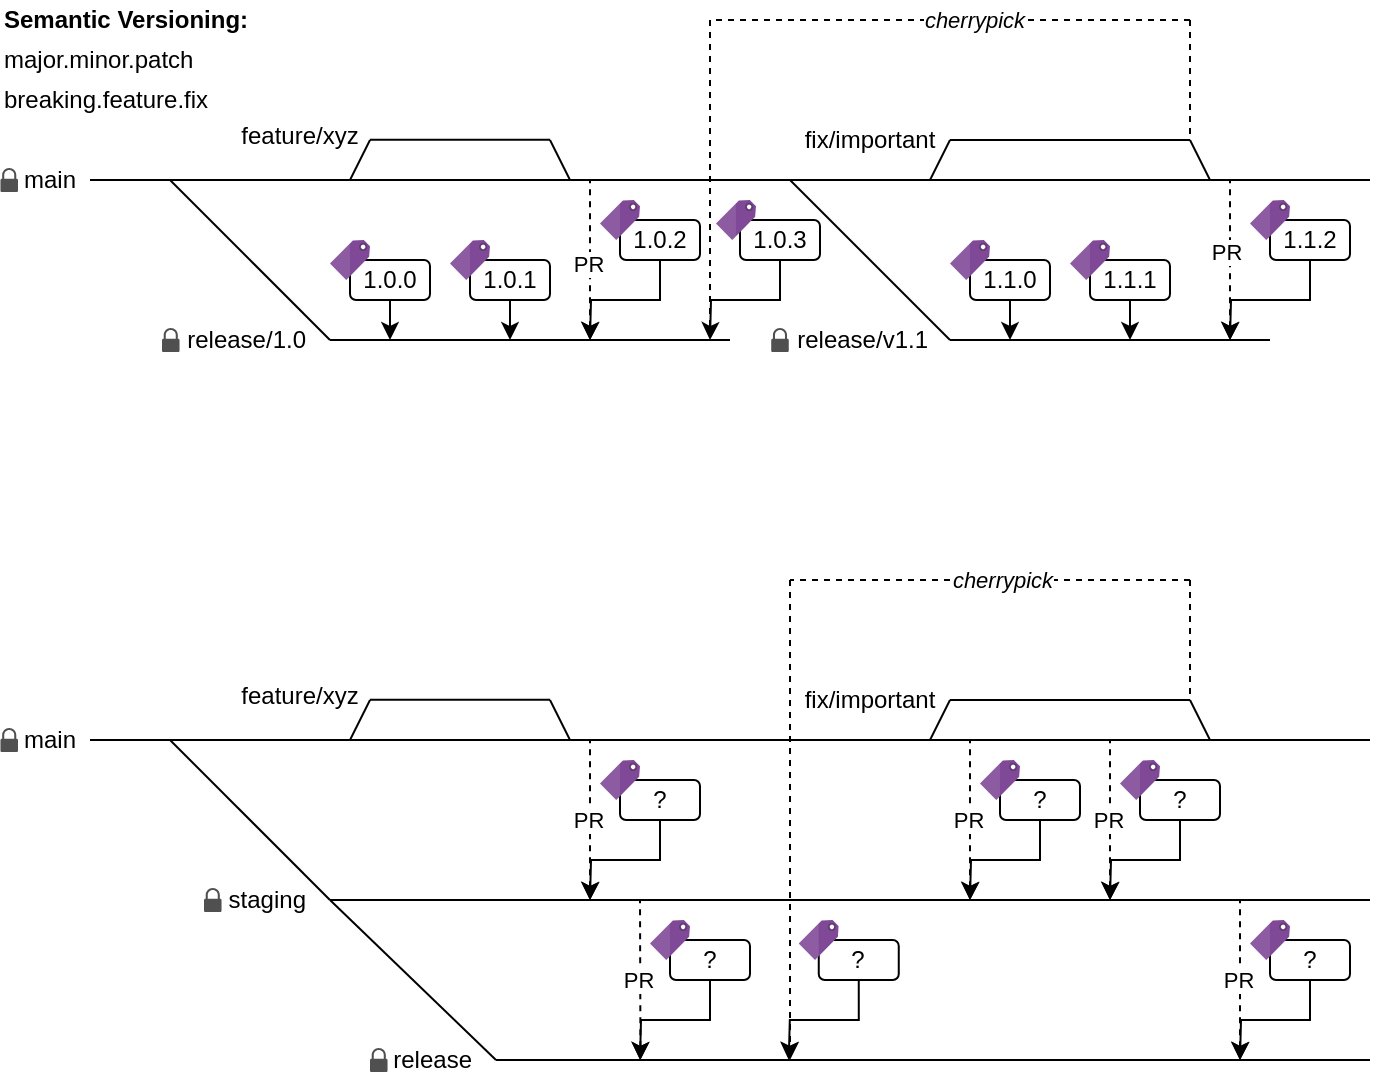 <mxfile>
    <diagram id="uMuDxD5DMnvc-1EqZ9Wu" name="Page-1">
        <mxGraphModel dx="1177" dy="947" grid="1" gridSize="10" guides="1" tooltips="1" connect="1" arrows="1" fold="1" page="1" pageScale="1" pageWidth="850" pageHeight="1100" math="0" shadow="0">
            <root>
                <mxCell id="0"/>
                <mxCell id="1" parent="0"/>
                <mxCell id="jTwdW5Tq-EGUHv7Ei33s-1" value="" style="endArrow=none;html=1;" parent="1" edge="1">
                    <mxGeometry width="50" height="50" relative="1" as="geometry">
                        <mxPoint x="160" y="440" as="sourcePoint"/>
                        <mxPoint x="800" y="440" as="targetPoint"/>
                    </mxGeometry>
                </mxCell>
                <mxCell id="jTwdW5Tq-EGUHv7Ei33s-2" value="main" style="text;html=1;strokeColor=none;fillColor=none;align=center;verticalAlign=middle;whiteSpace=wrap;rounded=0;" parent="1" vertex="1">
                    <mxGeometry x="120" y="430" width="40" height="20" as="geometry"/>
                </mxCell>
                <mxCell id="jTwdW5Tq-EGUHv7Ei33s-3" value="" style="endArrow=none;html=1;" parent="1" edge="1">
                    <mxGeometry width="50" height="50" relative="1" as="geometry">
                        <mxPoint x="200" y="440" as="sourcePoint"/>
                        <mxPoint x="280" y="520" as="targetPoint"/>
                    </mxGeometry>
                </mxCell>
                <mxCell id="jTwdW5Tq-EGUHv7Ei33s-4" value="" style="endArrow=none;html=1;" parent="1" edge="1">
                    <mxGeometry width="50" height="50" relative="1" as="geometry">
                        <mxPoint x="280" y="520" as="sourcePoint"/>
                        <mxPoint x="480" y="520" as="targetPoint"/>
                    </mxGeometry>
                </mxCell>
                <mxCell id="jTwdW5Tq-EGUHv7Ei33s-5" value="release/1.0" style="text;html=1;strokeColor=none;fillColor=none;align=right;verticalAlign=middle;whiteSpace=wrap;rounded=0;" parent="1" vertex="1">
                    <mxGeometry x="230" y="510" width="40" height="20" as="geometry"/>
                </mxCell>
                <mxCell id="jTwdW5Tq-EGUHv7Ei33s-6" value="" style="endArrow=none;html=1;" parent="1" edge="1">
                    <mxGeometry width="50" height="50" relative="1" as="geometry">
                        <mxPoint x="510" y="440" as="sourcePoint"/>
                        <mxPoint x="590" y="520" as="targetPoint"/>
                    </mxGeometry>
                </mxCell>
                <mxCell id="jTwdW5Tq-EGUHv7Ei33s-7" value="" style="endArrow=none;html=1;" parent="1" edge="1">
                    <mxGeometry width="50" height="50" relative="1" as="geometry">
                        <mxPoint x="590" y="520" as="sourcePoint"/>
                        <mxPoint x="750" y="520" as="targetPoint"/>
                    </mxGeometry>
                </mxCell>
                <mxCell id="jTwdW5Tq-EGUHv7Ei33s-8" value="release/v1.1" style="text;html=1;strokeColor=none;fillColor=none;align=right;verticalAlign=middle;whiteSpace=wrap;rounded=0;" parent="1" vertex="1">
                    <mxGeometry x="541.23" y="510" width="40" height="20" as="geometry"/>
                </mxCell>
                <mxCell id="jTwdW5Tq-EGUHv7Ei33s-9" value="major.minor.patch" style="text;html=1;strokeColor=none;fillColor=none;align=left;verticalAlign=middle;whiteSpace=wrap;rounded=0;" parent="1" vertex="1">
                    <mxGeometry x="115.23" y="370" width="120" height="20" as="geometry"/>
                </mxCell>
                <mxCell id="jTwdW5Tq-EGUHv7Ei33s-12" value="breaking.feature.fix" style="text;html=1;strokeColor=none;fillColor=none;align=left;verticalAlign=middle;whiteSpace=wrap;rounded=0;" parent="1" vertex="1">
                    <mxGeometry x="115.23" y="390" width="120" height="20" as="geometry"/>
                </mxCell>
                <mxCell id="jTwdW5Tq-EGUHv7Ei33s-18" style="edgeStyle=orthogonalEdgeStyle;rounded=0;orthogonalLoop=1;jettySize=auto;html=1;exitX=0.5;exitY=1;exitDx=0;exitDy=0;" parent="1" source="jTwdW5Tq-EGUHv7Ei33s-15" edge="1">
                    <mxGeometry relative="1" as="geometry">
                        <mxPoint x="310" y="520" as="targetPoint"/>
                    </mxGeometry>
                </mxCell>
                <mxCell id="jTwdW5Tq-EGUHv7Ei33s-15" value="1.0.0" style="rounded=1;whiteSpace=wrap;html=1;" parent="1" vertex="1">
                    <mxGeometry x="290" y="480" width="40" height="20" as="geometry"/>
                </mxCell>
                <mxCell id="jTwdW5Tq-EGUHv7Ei33s-19" style="edgeStyle=orthogonalEdgeStyle;rounded=0;orthogonalLoop=1;jettySize=auto;html=1;exitX=0.5;exitY=1;exitDx=0;exitDy=0;" parent="1" source="jTwdW5Tq-EGUHv7Ei33s-16" edge="1">
                    <mxGeometry relative="1" as="geometry">
                        <mxPoint x="370" y="520" as="targetPoint"/>
                    </mxGeometry>
                </mxCell>
                <mxCell id="jTwdW5Tq-EGUHv7Ei33s-16" value="1.0.1" style="rounded=1;whiteSpace=wrap;html=1;" parent="1" vertex="1">
                    <mxGeometry x="350" y="480" width="40" height="20" as="geometry"/>
                </mxCell>
                <mxCell id="jTwdW5Tq-EGUHv7Ei33s-46" style="edgeStyle=orthogonalEdgeStyle;rounded=0;orthogonalLoop=1;jettySize=auto;html=1;exitX=0.5;exitY=1;exitDx=0;exitDy=0;startArrow=none;startFill=0;endArrow=classic;endFill=1;strokeWidth=1;" parent="1" source="jTwdW5Tq-EGUHv7Ei33s-17" edge="1">
                    <mxGeometry relative="1" as="geometry">
                        <mxPoint x="410" y="520" as="targetPoint"/>
                    </mxGeometry>
                </mxCell>
                <mxCell id="jTwdW5Tq-EGUHv7Ei33s-17" value="1.0.2" style="rounded=1;whiteSpace=wrap;html=1;" parent="1" vertex="1">
                    <mxGeometry x="425" y="460" width="40" height="20" as="geometry"/>
                </mxCell>
                <mxCell id="jTwdW5Tq-EGUHv7Ei33s-24" style="edgeStyle=orthogonalEdgeStyle;rounded=0;orthogonalLoop=1;jettySize=auto;html=1;exitX=0.5;exitY=1;exitDx=0;exitDy=0;" parent="1" source="jTwdW5Tq-EGUHv7Ei33s-21" edge="1">
                    <mxGeometry relative="1" as="geometry">
                        <mxPoint x="620" y="520" as="targetPoint"/>
                    </mxGeometry>
                </mxCell>
                <mxCell id="jTwdW5Tq-EGUHv7Ei33s-21" value="1.1.0" style="rounded=1;whiteSpace=wrap;html=1;" parent="1" vertex="1">
                    <mxGeometry x="600" y="480" width="40" height="20" as="geometry"/>
                </mxCell>
                <mxCell id="jTwdW5Tq-EGUHv7Ei33s-25" style="edgeStyle=orthogonalEdgeStyle;rounded=0;orthogonalLoop=1;jettySize=auto;html=1;exitX=0.5;exitY=1;exitDx=0;exitDy=0;" parent="1" source="jTwdW5Tq-EGUHv7Ei33s-22" edge="1">
                    <mxGeometry relative="1" as="geometry">
                        <mxPoint x="680" y="520" as="targetPoint"/>
                    </mxGeometry>
                </mxCell>
                <mxCell id="jTwdW5Tq-EGUHv7Ei33s-22" value="1.1.1" style="rounded=1;whiteSpace=wrap;html=1;" parent="1" vertex="1">
                    <mxGeometry x="660" y="480" width="40" height="20" as="geometry"/>
                </mxCell>
                <mxCell id="jTwdW5Tq-EGUHv7Ei33s-49" style="edgeStyle=orthogonalEdgeStyle;rounded=0;orthogonalLoop=1;jettySize=auto;html=1;exitX=0.5;exitY=1;exitDx=0;exitDy=0;startArrow=none;startFill=0;endArrow=classic;endFill=1;strokeWidth=1;" parent="1" source="jTwdW5Tq-EGUHv7Ei33s-23" edge="1">
                    <mxGeometry relative="1" as="geometry">
                        <mxPoint x="730" y="520" as="targetPoint"/>
                    </mxGeometry>
                </mxCell>
                <mxCell id="jTwdW5Tq-EGUHv7Ei33s-23" value="1.1.2" style="rounded=1;whiteSpace=wrap;html=1;" parent="1" vertex="1">
                    <mxGeometry x="750" y="460" width="40" height="20" as="geometry"/>
                </mxCell>
                <mxCell id="jTwdW5Tq-EGUHv7Ei33s-28" value="" style="endArrow=none;html=1;strokeWidth=1;" parent="1" edge="1">
                    <mxGeometry width="50" height="50" relative="1" as="geometry">
                        <mxPoint x="290" y="440" as="sourcePoint"/>
                        <mxPoint x="300" y="420" as="targetPoint"/>
                    </mxGeometry>
                </mxCell>
                <mxCell id="jTwdW5Tq-EGUHv7Ei33s-29" value="" style="endArrow=none;html=1;strokeWidth=1;" parent="1" edge="1">
                    <mxGeometry width="50" height="50" relative="1" as="geometry">
                        <mxPoint x="300" y="419.9" as="sourcePoint"/>
                        <mxPoint x="390" y="419.9" as="targetPoint"/>
                    </mxGeometry>
                </mxCell>
                <mxCell id="jTwdW5Tq-EGUHv7Ei33s-30" value="feature/xyz" style="text;html=1;strokeColor=none;fillColor=none;align=center;verticalAlign=middle;whiteSpace=wrap;rounded=0;" parent="1" vertex="1">
                    <mxGeometry x="245.23" y="408" width="40" height="20" as="geometry"/>
                </mxCell>
                <mxCell id="jTwdW5Tq-EGUHv7Ei33s-31" value="" style="endArrow=none;html=1;strokeWidth=1;" parent="1" edge="1">
                    <mxGeometry width="50" height="50" relative="1" as="geometry">
                        <mxPoint x="400" y="440" as="sourcePoint"/>
                        <mxPoint x="390" y="420" as="targetPoint"/>
                    </mxGeometry>
                </mxCell>
                <mxCell id="jTwdW5Tq-EGUHv7Ei33s-33" value="" style="endArrow=none;dashed=1;html=1;strokeWidth=1;startArrow=classic;startFill=1;" parent="1" edge="1">
                    <mxGeometry width="50" height="50" relative="1" as="geometry">
                        <mxPoint x="410" y="520" as="sourcePoint"/>
                        <mxPoint x="410" y="440" as="targetPoint"/>
                    </mxGeometry>
                </mxCell>
                <mxCell id="jTwdW5Tq-EGUHv7Ei33s-34" value="PR" style="edgeLabel;html=1;align=center;verticalAlign=middle;resizable=0;points=[];" parent="jTwdW5Tq-EGUHv7Ei33s-33" vertex="1" connectable="0">
                    <mxGeometry x="-0.045" y="1" relative="1" as="geometry">
                        <mxPoint as="offset"/>
                    </mxGeometry>
                </mxCell>
                <mxCell id="jTwdW5Tq-EGUHv7Ei33s-35" value="" style="endArrow=none;html=1;strokeWidth=1;" parent="1" edge="1">
                    <mxGeometry width="50" height="50" relative="1" as="geometry">
                        <mxPoint x="580" y="440" as="sourcePoint"/>
                        <mxPoint x="590" y="420" as="targetPoint"/>
                    </mxGeometry>
                </mxCell>
                <mxCell id="jTwdW5Tq-EGUHv7Ei33s-36" value="fix/important" style="text;html=1;strokeColor=none;fillColor=none;align=center;verticalAlign=middle;whiteSpace=wrap;rounded=0;" parent="1" vertex="1">
                    <mxGeometry x="530" y="410" width="40" height="20" as="geometry"/>
                </mxCell>
                <mxCell id="jTwdW5Tq-EGUHv7Ei33s-37" value="" style="endArrow=none;html=1;strokeWidth=1;" parent="1" edge="1">
                    <mxGeometry width="50" height="50" relative="1" as="geometry">
                        <mxPoint x="590" y="420" as="sourcePoint"/>
                        <mxPoint x="710" y="420" as="targetPoint"/>
                    </mxGeometry>
                </mxCell>
                <mxCell id="jTwdW5Tq-EGUHv7Ei33s-38" value="" style="endArrow=none;html=1;strokeWidth=1;" parent="1" edge="1">
                    <mxGeometry width="50" height="50" relative="1" as="geometry">
                        <mxPoint x="720" y="440" as="sourcePoint"/>
                        <mxPoint x="710" y="420" as="targetPoint"/>
                    </mxGeometry>
                </mxCell>
                <mxCell id="jTwdW5Tq-EGUHv7Ei33s-39" value="" style="endArrow=none;dashed=1;html=1;strokeWidth=1;startArrow=classic;startFill=1;" parent="1" edge="1">
                    <mxGeometry width="50" height="50" relative="1" as="geometry">
                        <mxPoint x="730" y="520" as="sourcePoint"/>
                        <mxPoint x="730" y="440" as="targetPoint"/>
                    </mxGeometry>
                </mxCell>
                <mxCell id="jTwdW5Tq-EGUHv7Ei33s-45" value="PR" style="edgeLabel;html=1;align=center;verticalAlign=middle;resizable=0;points=[];" parent="jTwdW5Tq-EGUHv7Ei33s-39" vertex="1" connectable="0">
                    <mxGeometry x="0.095" y="2" relative="1" as="geometry">
                        <mxPoint as="offset"/>
                    </mxGeometry>
                </mxCell>
                <mxCell id="jTwdW5Tq-EGUHv7Ei33s-40" value="" style="endArrow=none;dashed=1;html=1;strokeWidth=1;" parent="1" edge="1">
                    <mxGeometry width="50" height="50" relative="1" as="geometry">
                        <mxPoint x="710" y="360" as="sourcePoint"/>
                        <mxPoint x="710" y="420" as="targetPoint"/>
                    </mxGeometry>
                </mxCell>
                <mxCell id="jTwdW5Tq-EGUHv7Ei33s-42" value="" style="endArrow=none;dashed=1;html=1;strokeWidth=1;" parent="1" edge="1">
                    <mxGeometry width="50" height="50" relative="1" as="geometry">
                        <mxPoint x="710" y="360" as="sourcePoint"/>
                        <mxPoint x="470" y="360" as="targetPoint"/>
                    </mxGeometry>
                </mxCell>
                <mxCell id="jTwdW5Tq-EGUHv7Ei33s-43" value="cherrypick" style="edgeLabel;html=1;align=center;verticalAlign=middle;resizable=0;points=[];fontStyle=2" parent="jTwdW5Tq-EGUHv7Ei33s-42" vertex="1" connectable="0">
                    <mxGeometry x="-0.287" relative="1" as="geometry">
                        <mxPoint x="-22.4" as="offset"/>
                    </mxGeometry>
                </mxCell>
                <mxCell id="jTwdW5Tq-EGUHv7Ei33s-44" value="" style="endArrow=none;dashed=1;html=1;strokeWidth=1;" parent="1" edge="1">
                    <mxGeometry width="50" height="50" relative="1" as="geometry">
                        <mxPoint x="470" y="360" as="sourcePoint"/>
                        <mxPoint x="470" y="520" as="targetPoint"/>
                    </mxGeometry>
                </mxCell>
                <mxCell id="jTwdW5Tq-EGUHv7Ei33s-48" style="edgeStyle=orthogonalEdgeStyle;rounded=0;orthogonalLoop=1;jettySize=auto;html=1;exitX=0.5;exitY=1;exitDx=0;exitDy=0;startArrow=none;startFill=0;endArrow=classic;endFill=1;strokeWidth=1;" parent="1" source="jTwdW5Tq-EGUHv7Ei33s-47" edge="1">
                    <mxGeometry relative="1" as="geometry">
                        <mxPoint x="470" y="520" as="targetPoint"/>
                    </mxGeometry>
                </mxCell>
                <mxCell id="jTwdW5Tq-EGUHv7Ei33s-47" value="1.0.3" style="rounded=1;whiteSpace=wrap;html=1;" parent="1" vertex="1">
                    <mxGeometry x="485" y="460" width="40" height="20" as="geometry"/>
                </mxCell>
                <mxCell id="jTwdW5Tq-EGUHv7Ei33s-50" value="" style="pointerEvents=1;shadow=0;dashed=0;html=1;strokeColor=none;fillColor=#505050;labelPosition=center;verticalLabelPosition=bottom;verticalAlign=top;outlineConnect=0;align=center;shape=mxgraph.office.security.lock_protected;" parent="1" vertex="1">
                    <mxGeometry x="196.0" y="514" width="8.77" height="12" as="geometry"/>
                </mxCell>
                <mxCell id="jTwdW5Tq-EGUHv7Ei33s-51" value="" style="pointerEvents=1;shadow=0;dashed=0;html=1;strokeColor=none;fillColor=#505050;labelPosition=center;verticalLabelPosition=bottom;verticalAlign=top;outlineConnect=0;align=center;shape=mxgraph.office.security.lock_protected;" parent="1" vertex="1">
                    <mxGeometry x="500.61" y="514" width="8.77" height="12" as="geometry"/>
                </mxCell>
                <mxCell id="jTwdW5Tq-EGUHv7Ei33s-52" value="" style="pointerEvents=1;shadow=0;dashed=0;html=1;strokeColor=none;fillColor=#505050;labelPosition=center;verticalLabelPosition=bottom;verticalAlign=top;outlineConnect=0;align=center;shape=mxgraph.office.security.lock_protected;" parent="1" vertex="1">
                    <mxGeometry x="115.23" y="434" width="8.77" height="12" as="geometry"/>
                </mxCell>
                <mxCell id="jTwdW5Tq-EGUHv7Ei33s-53" value="&lt;b&gt;Semantic Versioning:&lt;/b&gt;" style="text;html=1;strokeColor=none;fillColor=none;align=left;verticalAlign=middle;whiteSpace=wrap;rounded=0;" parent="1" vertex="1">
                    <mxGeometry x="115.23" y="350" width="130" height="20" as="geometry"/>
                </mxCell>
                <mxCell id="jTwdW5Tq-EGUHv7Ei33s-56" value="" style="aspect=fixed;html=1;points=[];align=center;image;fontSize=12;image=img/lib/mscae/Tag.svg;" parent="1" vertex="1">
                    <mxGeometry x="340" y="470" width="20" height="20" as="geometry"/>
                </mxCell>
                <mxCell id="jTwdW5Tq-EGUHv7Ei33s-57" value="" style="aspect=fixed;html=1;points=[];align=center;image;fontSize=12;image=img/lib/mscae/Tag.svg;" parent="1" vertex="1">
                    <mxGeometry x="280" y="470" width="20" height="20" as="geometry"/>
                </mxCell>
                <mxCell id="jTwdW5Tq-EGUHv7Ei33s-58" value="" style="aspect=fixed;html=1;points=[];align=center;image;fontSize=12;image=img/lib/mscae/Tag.svg;" parent="1" vertex="1">
                    <mxGeometry x="415" y="450" width="20" height="20" as="geometry"/>
                </mxCell>
                <mxCell id="jTwdW5Tq-EGUHv7Ei33s-59" value="" style="aspect=fixed;html=1;points=[];align=center;image;fontSize=12;image=img/lib/mscae/Tag.svg;" parent="1" vertex="1">
                    <mxGeometry x="473" y="450" width="20" height="20" as="geometry"/>
                </mxCell>
                <mxCell id="jTwdW5Tq-EGUHv7Ei33s-62" value="" style="aspect=fixed;html=1;points=[];align=center;image;fontSize=12;image=img/lib/mscae/Tag.svg;" parent="1" vertex="1">
                    <mxGeometry x="590" y="470" width="20" height="20" as="geometry"/>
                </mxCell>
                <mxCell id="jTwdW5Tq-EGUHv7Ei33s-63" value="" style="aspect=fixed;html=1;points=[];align=center;image;fontSize=12;image=img/lib/mscae/Tag.svg;" parent="1" vertex="1">
                    <mxGeometry x="650" y="470" width="20" height="20" as="geometry"/>
                </mxCell>
                <mxCell id="jTwdW5Tq-EGUHv7Ei33s-64" value="" style="aspect=fixed;html=1;points=[];align=center;image;fontSize=12;image=img/lib/mscae/Tag.svg;" parent="1" vertex="1">
                    <mxGeometry x="740" y="450" width="20" height="20" as="geometry"/>
                </mxCell>
                <mxCell id="2" value="" style="endArrow=none;html=1;" parent="1" edge="1">
                    <mxGeometry width="50" height="50" relative="1" as="geometry">
                        <mxPoint x="160.0" y="720.0" as="sourcePoint"/>
                        <mxPoint x="800" y="720.0" as="targetPoint"/>
                    </mxGeometry>
                </mxCell>
                <mxCell id="3" value="main" style="text;html=1;strokeColor=none;fillColor=none;align=center;verticalAlign=middle;whiteSpace=wrap;rounded=0;" parent="1" vertex="1">
                    <mxGeometry x="120" y="710" width="40" height="20" as="geometry"/>
                </mxCell>
                <mxCell id="4" value="" style="endArrow=none;html=1;" parent="1" edge="1">
                    <mxGeometry width="50" height="50" relative="1" as="geometry">
                        <mxPoint x="200.0" y="720.0" as="sourcePoint"/>
                        <mxPoint x="280" y="800" as="targetPoint"/>
                    </mxGeometry>
                </mxCell>
                <mxCell id="5" value="" style="endArrow=none;html=1;" parent="1" edge="1">
                    <mxGeometry width="50" height="50" relative="1" as="geometry">
                        <mxPoint x="280" y="800" as="sourcePoint"/>
                        <mxPoint x="800" y="800" as="targetPoint"/>
                    </mxGeometry>
                </mxCell>
                <mxCell id="6" value="staging" style="text;html=1;strokeColor=none;fillColor=none;align=right;verticalAlign=middle;whiteSpace=wrap;rounded=0;" parent="1" vertex="1">
                    <mxGeometry x="230" y="790" width="40" height="20" as="geometry"/>
                </mxCell>
                <mxCell id="24" value="" style="endArrow=none;html=1;strokeWidth=1;" parent="1" edge="1">
                    <mxGeometry width="50" height="50" relative="1" as="geometry">
                        <mxPoint x="290.0" y="720.0" as="sourcePoint"/>
                        <mxPoint x="300.0" y="700.0" as="targetPoint"/>
                    </mxGeometry>
                </mxCell>
                <mxCell id="25" value="" style="endArrow=none;html=1;strokeWidth=1;" parent="1" edge="1">
                    <mxGeometry width="50" height="50" relative="1" as="geometry">
                        <mxPoint x="300.0" y="699.9" as="sourcePoint"/>
                        <mxPoint x="390.0" y="699.9" as="targetPoint"/>
                    </mxGeometry>
                </mxCell>
                <mxCell id="26" value="feature/xyz" style="text;html=1;strokeColor=none;fillColor=none;align=center;verticalAlign=middle;whiteSpace=wrap;rounded=0;" parent="1" vertex="1">
                    <mxGeometry x="245.23" y="688" width="40" height="20" as="geometry"/>
                </mxCell>
                <mxCell id="27" value="" style="endArrow=none;html=1;strokeWidth=1;" parent="1" edge="1">
                    <mxGeometry width="50" height="50" relative="1" as="geometry">
                        <mxPoint x="400.0" y="720.0" as="sourcePoint"/>
                        <mxPoint x="390.0" y="700.0" as="targetPoint"/>
                    </mxGeometry>
                </mxCell>
                <mxCell id="28" value="" style="endArrow=none;dashed=1;html=1;strokeWidth=1;startArrow=classic;startFill=1;" parent="1" edge="1">
                    <mxGeometry width="50" height="50" relative="1" as="geometry">
                        <mxPoint x="410" y="800" as="sourcePoint"/>
                        <mxPoint x="410.0" y="720.0" as="targetPoint"/>
                    </mxGeometry>
                </mxCell>
                <mxCell id="29" value="PR" style="edgeLabel;html=1;align=center;verticalAlign=middle;resizable=0;points=[];" parent="28" vertex="1" connectable="0">
                    <mxGeometry x="-0.045" y="1" relative="1" as="geometry">
                        <mxPoint y="-2" as="offset"/>
                    </mxGeometry>
                </mxCell>
                <mxCell id="30" value="" style="endArrow=none;html=1;strokeWidth=1;" parent="1" edge="1">
                    <mxGeometry width="50" height="50" relative="1" as="geometry">
                        <mxPoint x="580" y="720.0" as="sourcePoint"/>
                        <mxPoint x="590" y="700.0" as="targetPoint"/>
                    </mxGeometry>
                </mxCell>
                <mxCell id="31" value="fix/important" style="text;html=1;strokeColor=none;fillColor=none;align=center;verticalAlign=middle;whiteSpace=wrap;rounded=0;" parent="1" vertex="1">
                    <mxGeometry x="530" y="690" width="40" height="20" as="geometry"/>
                </mxCell>
                <mxCell id="32" value="" style="endArrow=none;html=1;strokeWidth=1;" parent="1" edge="1">
                    <mxGeometry width="50" height="50" relative="1" as="geometry">
                        <mxPoint x="590" y="700.0" as="sourcePoint"/>
                        <mxPoint x="710" y="700.0" as="targetPoint"/>
                    </mxGeometry>
                </mxCell>
                <mxCell id="33" value="" style="endArrow=none;html=1;strokeWidth=1;" parent="1" edge="1">
                    <mxGeometry width="50" height="50" relative="1" as="geometry">
                        <mxPoint x="720" y="720.0" as="sourcePoint"/>
                        <mxPoint x="710" y="700.0" as="targetPoint"/>
                    </mxGeometry>
                </mxCell>
                <mxCell id="36" value="" style="endArrow=none;dashed=1;html=1;strokeWidth=1;" parent="1" edge="1">
                    <mxGeometry width="50" height="50" relative="1" as="geometry">
                        <mxPoint x="710" y="640.0" as="sourcePoint"/>
                        <mxPoint x="710" y="700.0" as="targetPoint"/>
                    </mxGeometry>
                </mxCell>
                <mxCell id="37" value="" style="endArrow=none;dashed=1;html=1;strokeWidth=1;" parent="1" edge="1">
                    <mxGeometry width="50" height="50" relative="1" as="geometry">
                        <mxPoint x="710" y="640.0" as="sourcePoint"/>
                        <mxPoint x="510" y="640" as="targetPoint"/>
                    </mxGeometry>
                </mxCell>
                <mxCell id="38" value="cherrypick" style="edgeLabel;html=1;align=center;verticalAlign=middle;resizable=0;points=[];fontStyle=2" parent="37" vertex="1" connectable="0">
                    <mxGeometry x="-0.287" relative="1" as="geometry">
                        <mxPoint x="-22.4" as="offset"/>
                    </mxGeometry>
                </mxCell>
                <mxCell id="39" value="" style="endArrow=classic;dashed=1;html=1;strokeWidth=1;endFill=1;" parent="1" edge="1">
                    <mxGeometry width="50" height="50" relative="1" as="geometry">
                        <mxPoint x="510" y="640" as="sourcePoint"/>
                        <mxPoint x="510" y="880" as="targetPoint"/>
                    </mxGeometry>
                </mxCell>
                <mxCell id="42" value="" style="pointerEvents=1;shadow=0;dashed=0;html=1;strokeColor=none;fillColor=#505050;labelPosition=center;verticalLabelPosition=bottom;verticalAlign=top;outlineConnect=0;align=center;shape=mxgraph.office.security.lock_protected;" parent="1" vertex="1">
                    <mxGeometry x="217.0" y="794" width="8.77" height="12" as="geometry"/>
                </mxCell>
                <mxCell id="44" value="" style="pointerEvents=1;shadow=0;dashed=0;html=1;strokeColor=none;fillColor=#505050;labelPosition=center;verticalLabelPosition=bottom;verticalAlign=top;outlineConnect=0;align=center;shape=mxgraph.office.security.lock_protected;" parent="1" vertex="1">
                    <mxGeometry x="115.23" y="714" width="8.77" height="12" as="geometry"/>
                </mxCell>
                <mxCell id="54" value="" style="endArrow=none;html=1;" parent="1" edge="1">
                    <mxGeometry width="50" height="50" relative="1" as="geometry">
                        <mxPoint x="280" y="800" as="sourcePoint"/>
                        <mxPoint x="363" y="880" as="targetPoint"/>
                    </mxGeometry>
                </mxCell>
                <mxCell id="55" value="" style="endArrow=none;html=1;" parent="1" edge="1">
                    <mxGeometry width="50" height="50" relative="1" as="geometry">
                        <mxPoint x="363" y="880" as="sourcePoint"/>
                        <mxPoint x="800" y="880" as="targetPoint"/>
                    </mxGeometry>
                </mxCell>
                <mxCell id="56" value="release" style="text;html=1;strokeColor=none;fillColor=none;align=right;verticalAlign=middle;whiteSpace=wrap;rounded=0;" parent="1" vertex="1">
                    <mxGeometry x="313" y="870" width="40" height="20" as="geometry"/>
                </mxCell>
                <mxCell id="57" value="" style="pointerEvents=1;shadow=0;dashed=0;html=1;strokeColor=none;fillColor=#505050;labelPosition=center;verticalLabelPosition=bottom;verticalAlign=top;outlineConnect=0;align=center;shape=mxgraph.office.security.lock_protected;" parent="1" vertex="1">
                    <mxGeometry x="300.0" y="874" width="8.77" height="12" as="geometry"/>
                </mxCell>
                <mxCell id="58" value="" style="endArrow=none;dashed=1;html=1;strokeWidth=1;startArrow=classic;startFill=1;" parent="1" edge="1">
                    <mxGeometry width="50" height="50" relative="1" as="geometry">
                        <mxPoint x="435.24" y="880" as="sourcePoint"/>
                        <mxPoint x="435.0" y="800.0" as="targetPoint"/>
                    </mxGeometry>
                </mxCell>
                <mxCell id="59" value="PR" style="edgeLabel;html=1;align=center;verticalAlign=middle;resizable=0;points=[];" parent="58" vertex="1" connectable="0">
                    <mxGeometry x="-0.045" y="1" relative="1" as="geometry">
                        <mxPoint y="-2" as="offset"/>
                    </mxGeometry>
                </mxCell>
                <mxCell id="65" value="" style="endArrow=none;dashed=1;html=1;strokeWidth=1;startArrow=classic;startFill=1;" parent="1" edge="1">
                    <mxGeometry width="50" height="50" relative="1" as="geometry">
                        <mxPoint x="600" y="800" as="sourcePoint"/>
                        <mxPoint x="600.0" y="720.0" as="targetPoint"/>
                    </mxGeometry>
                </mxCell>
                <mxCell id="66" value="PR" style="edgeLabel;html=1;align=center;verticalAlign=middle;resizable=0;points=[];" parent="65" vertex="1" connectable="0">
                    <mxGeometry x="-0.045" y="1" relative="1" as="geometry">
                        <mxPoint y="-2" as="offset"/>
                    </mxGeometry>
                </mxCell>
                <mxCell id="67" value="" style="endArrow=none;dashed=1;html=1;strokeWidth=1;startArrow=classic;startFill=1;" parent="1" edge="1">
                    <mxGeometry width="50" height="50" relative="1" as="geometry">
                        <mxPoint x="735" y="880" as="sourcePoint"/>
                        <mxPoint x="735.0" y="800.0" as="targetPoint"/>
                    </mxGeometry>
                </mxCell>
                <mxCell id="68" value="PR" style="edgeLabel;html=1;align=center;verticalAlign=middle;resizable=0;points=[];" parent="67" vertex="1" connectable="0">
                    <mxGeometry x="-0.045" y="1" relative="1" as="geometry">
                        <mxPoint y="-2" as="offset"/>
                    </mxGeometry>
                </mxCell>
                <mxCell id="69" value="" style="endArrow=none;dashed=1;html=1;strokeWidth=1;startArrow=classic;startFill=1;" parent="1" edge="1">
                    <mxGeometry width="50" height="50" relative="1" as="geometry">
                        <mxPoint x="670" y="800" as="sourcePoint"/>
                        <mxPoint x="670.0" y="720.0" as="targetPoint"/>
                    </mxGeometry>
                </mxCell>
                <mxCell id="70" value="PR" style="edgeLabel;html=1;align=center;verticalAlign=middle;resizable=0;points=[];" parent="69" vertex="1" connectable="0">
                    <mxGeometry x="-0.045" y="1" relative="1" as="geometry">
                        <mxPoint y="-2" as="offset"/>
                    </mxGeometry>
                </mxCell>
                <mxCell id="71" style="edgeStyle=orthogonalEdgeStyle;rounded=0;orthogonalLoop=1;jettySize=auto;html=1;exitX=0.5;exitY=1;exitDx=0;exitDy=0;startArrow=none;startFill=0;endArrow=classic;endFill=1;strokeWidth=1;" edge="1" parent="1" source="72">
                    <mxGeometry relative="1" as="geometry">
                        <mxPoint x="410.0" y="800" as="targetPoint"/>
                    </mxGeometry>
                </mxCell>
                <mxCell id="72" value="?" style="rounded=1;whiteSpace=wrap;html=1;" vertex="1" parent="1">
                    <mxGeometry x="425" y="740" width="40" height="20" as="geometry"/>
                </mxCell>
                <mxCell id="73" value="" style="aspect=fixed;html=1;points=[];align=center;image;fontSize=12;image=img/lib/mscae/Tag.svg;" vertex="1" parent="1">
                    <mxGeometry x="415" y="730" width="20" height="20" as="geometry"/>
                </mxCell>
                <mxCell id="74" style="edgeStyle=orthogonalEdgeStyle;rounded=0;orthogonalLoop=1;jettySize=auto;html=1;exitX=0.5;exitY=1;exitDx=0;exitDy=0;startArrow=none;startFill=0;endArrow=classic;endFill=1;strokeWidth=1;" edge="1" parent="1" source="75">
                    <mxGeometry relative="1" as="geometry">
                        <mxPoint x="435.0" y="880" as="targetPoint"/>
                    </mxGeometry>
                </mxCell>
                <mxCell id="75" value="?" style="rounded=1;whiteSpace=wrap;html=1;" vertex="1" parent="1">
                    <mxGeometry x="450" y="820" width="40" height="20" as="geometry"/>
                </mxCell>
                <mxCell id="76" value="" style="aspect=fixed;html=1;points=[];align=center;image;fontSize=12;image=img/lib/mscae/Tag.svg;" vertex="1" parent="1">
                    <mxGeometry x="440" y="810" width="20" height="20" as="geometry"/>
                </mxCell>
                <mxCell id="77" style="edgeStyle=orthogonalEdgeStyle;rounded=0;orthogonalLoop=1;jettySize=auto;html=1;exitX=0.5;exitY=1;exitDx=0;exitDy=0;startArrow=none;startFill=0;endArrow=classic;endFill=1;strokeWidth=1;" edge="1" parent="1" source="78">
                    <mxGeometry relative="1" as="geometry">
                        <mxPoint x="509.38" y="880" as="targetPoint"/>
                    </mxGeometry>
                </mxCell>
                <mxCell id="78" value="?" style="rounded=1;whiteSpace=wrap;html=1;" vertex="1" parent="1">
                    <mxGeometry x="524.38" y="820" width="40" height="20" as="geometry"/>
                </mxCell>
                <mxCell id="79" value="" style="aspect=fixed;html=1;points=[];align=center;image;fontSize=12;image=img/lib/mscae/Tag.svg;" vertex="1" parent="1">
                    <mxGeometry x="514.38" y="810" width="20" height="20" as="geometry"/>
                </mxCell>
                <mxCell id="80" style="edgeStyle=orthogonalEdgeStyle;rounded=0;orthogonalLoop=1;jettySize=auto;html=1;exitX=0.5;exitY=1;exitDx=0;exitDy=0;startArrow=none;startFill=0;endArrow=classic;endFill=1;strokeWidth=1;" edge="1" parent="1" source="81">
                    <mxGeometry relative="1" as="geometry">
                        <mxPoint x="600.0" y="800" as="targetPoint"/>
                    </mxGeometry>
                </mxCell>
                <mxCell id="81" value="?" style="rounded=1;whiteSpace=wrap;html=1;" vertex="1" parent="1">
                    <mxGeometry x="615" y="740" width="40" height="20" as="geometry"/>
                </mxCell>
                <mxCell id="82" value="" style="aspect=fixed;html=1;points=[];align=center;image;fontSize=12;image=img/lib/mscae/Tag.svg;" vertex="1" parent="1">
                    <mxGeometry x="605" y="730" width="20" height="20" as="geometry"/>
                </mxCell>
                <mxCell id="83" style="edgeStyle=orthogonalEdgeStyle;rounded=0;orthogonalLoop=1;jettySize=auto;html=1;exitX=0.5;exitY=1;exitDx=0;exitDy=0;startArrow=none;startFill=0;endArrow=classic;endFill=1;strokeWidth=1;" edge="1" parent="1" source="84">
                    <mxGeometry relative="1" as="geometry">
                        <mxPoint x="670.0" y="800" as="targetPoint"/>
                    </mxGeometry>
                </mxCell>
                <mxCell id="84" value="?" style="rounded=1;whiteSpace=wrap;html=1;" vertex="1" parent="1">
                    <mxGeometry x="685" y="740" width="40" height="20" as="geometry"/>
                </mxCell>
                <mxCell id="85" value="" style="aspect=fixed;html=1;points=[];align=center;image;fontSize=12;image=img/lib/mscae/Tag.svg;" vertex="1" parent="1">
                    <mxGeometry x="675" y="730" width="20" height="20" as="geometry"/>
                </mxCell>
                <mxCell id="86" style="edgeStyle=orthogonalEdgeStyle;rounded=0;orthogonalLoop=1;jettySize=auto;html=1;exitX=0.5;exitY=1;exitDx=0;exitDy=0;startArrow=none;startFill=0;endArrow=classic;endFill=1;strokeWidth=1;" edge="1" parent="1" source="87">
                    <mxGeometry relative="1" as="geometry">
                        <mxPoint x="735.0" y="880" as="targetPoint"/>
                    </mxGeometry>
                </mxCell>
                <mxCell id="87" value="?" style="rounded=1;whiteSpace=wrap;html=1;" vertex="1" parent="1">
                    <mxGeometry x="750" y="820" width="40" height="20" as="geometry"/>
                </mxCell>
                <mxCell id="88" value="" style="aspect=fixed;html=1;points=[];align=center;image;fontSize=12;image=img/lib/mscae/Tag.svg;" vertex="1" parent="1">
                    <mxGeometry x="740" y="810" width="20" height="20" as="geometry"/>
                </mxCell>
            </root>
        </mxGraphModel>
    </diagram>
</mxfile>
